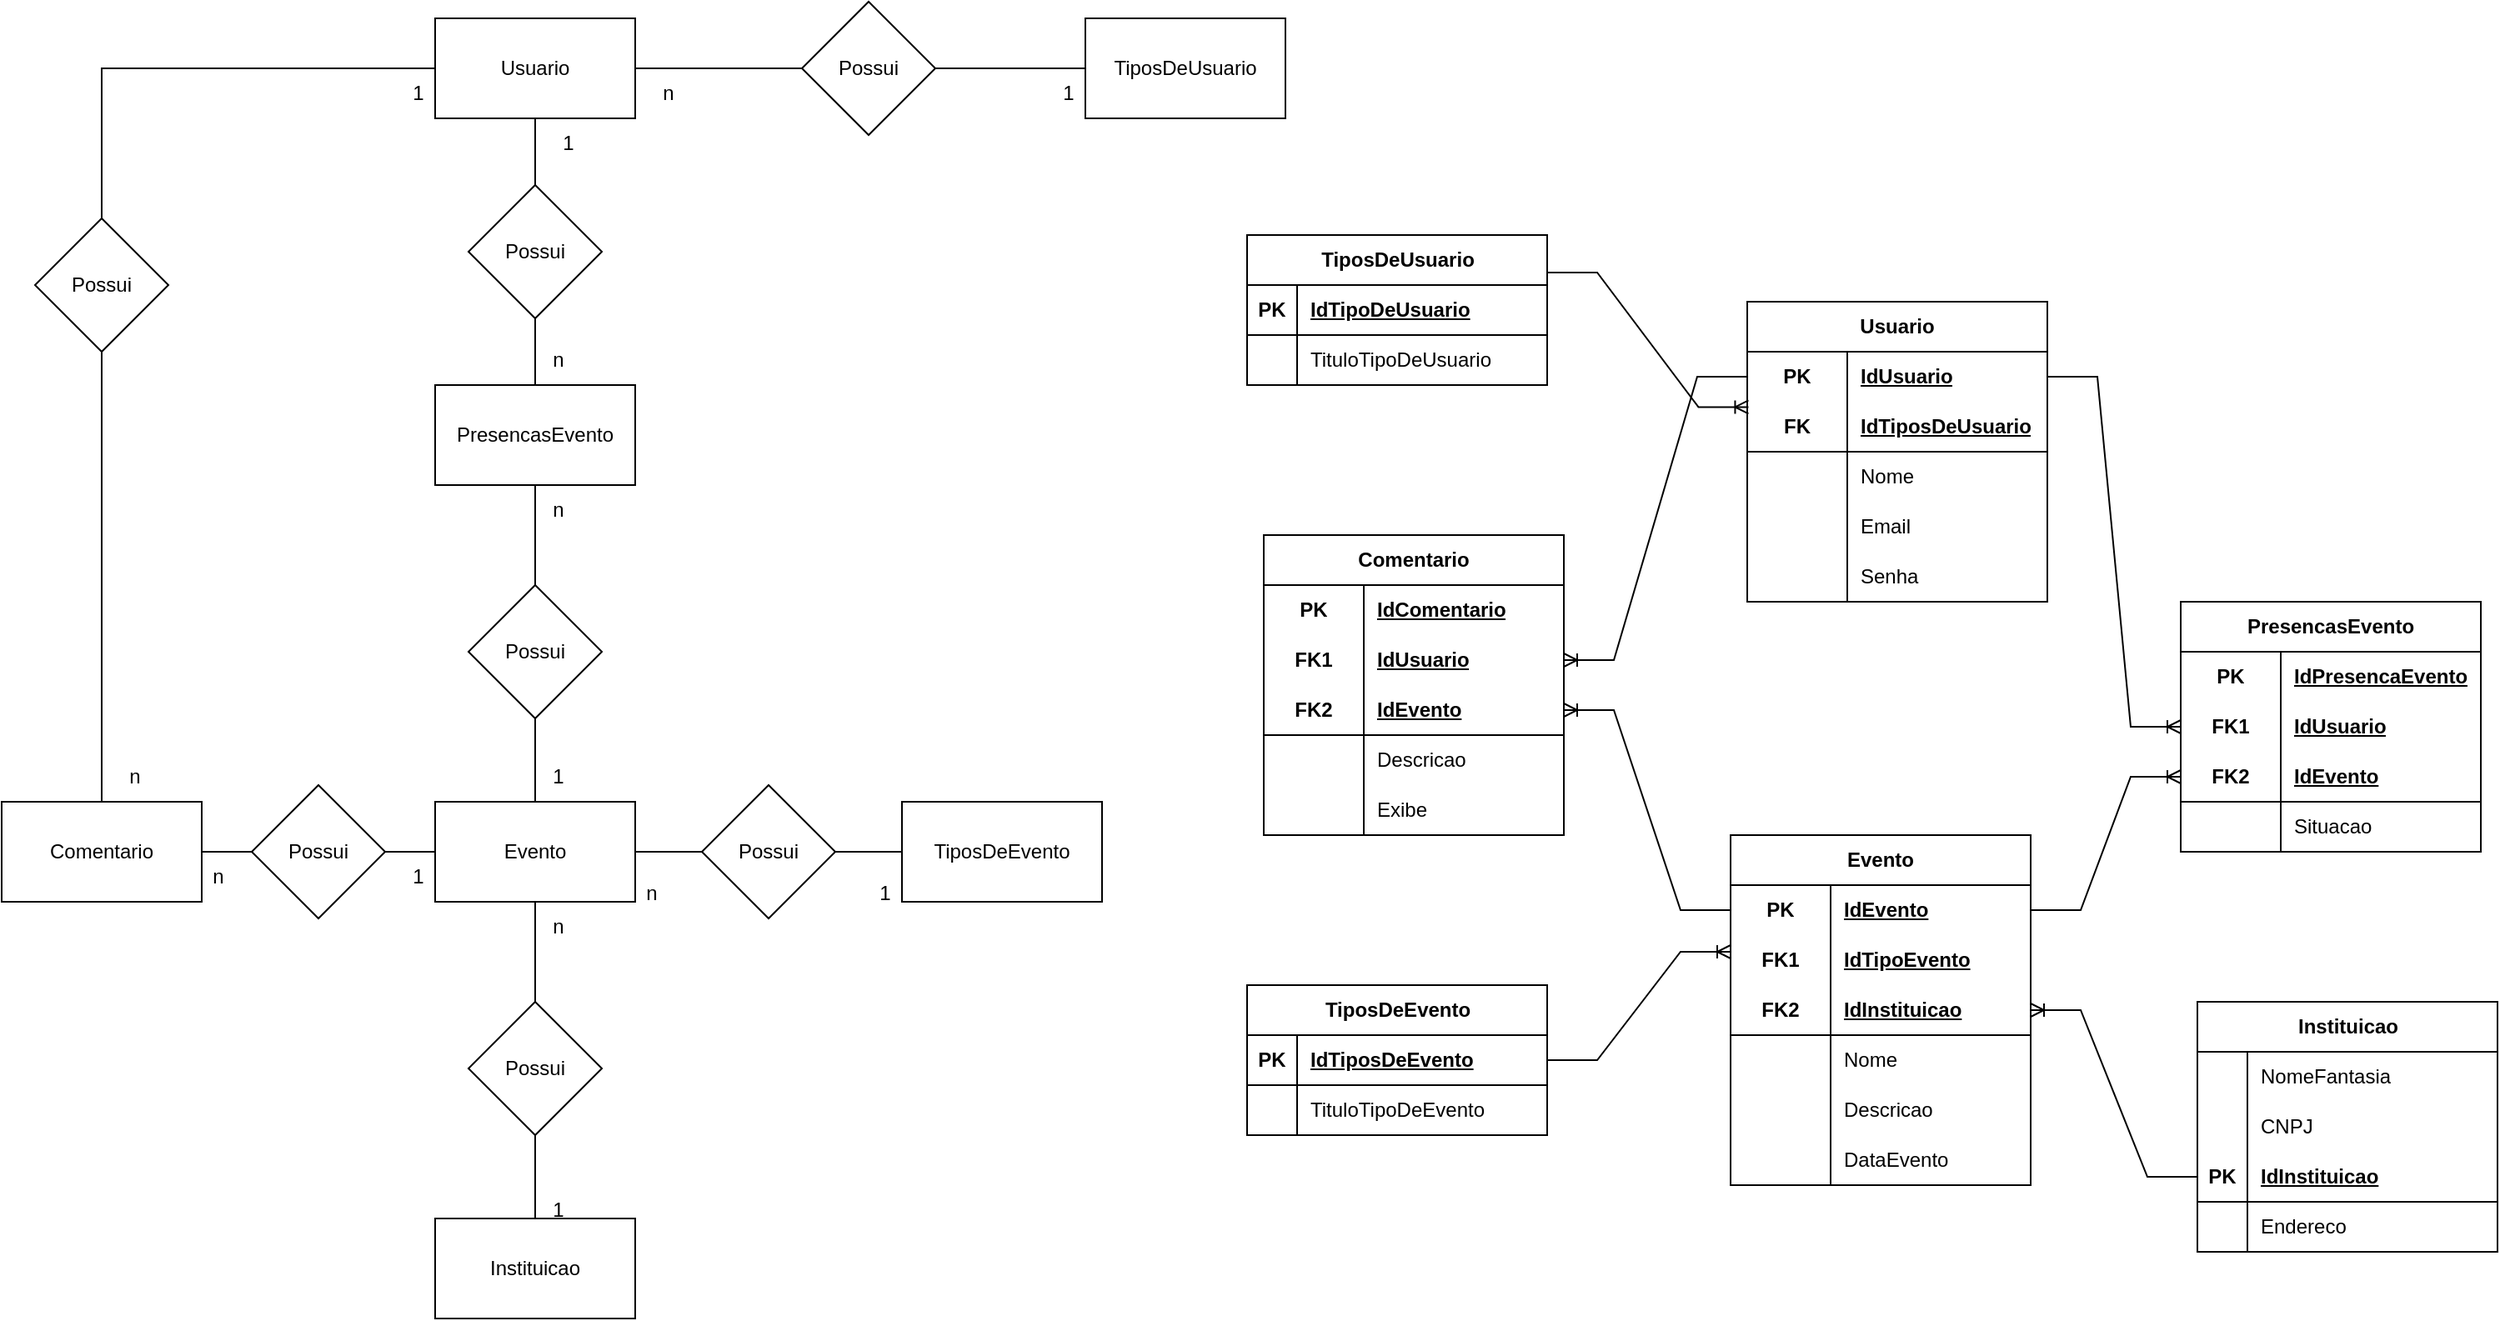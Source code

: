 <mxfile version="21.6.6" type="device">
  <diagram name="Página-1" id="3LL9GlAco5dDzTM-BNWQ">
    <mxGraphModel dx="2100" dy="1148" grid="1" gridSize="10" guides="1" tooltips="1" connect="1" arrows="1" fold="1" page="1" pageScale="1" pageWidth="827" pageHeight="1169" math="0" shadow="0">
      <root>
        <mxCell id="0" />
        <mxCell id="1" parent="0" />
        <mxCell id="GUCPvrlZnrvkCmBoyAPQ-9" style="edgeStyle=orthogonalEdgeStyle;rounded=0;orthogonalLoop=1;jettySize=auto;html=1;entryX=0;entryY=0.5;entryDx=0;entryDy=0;endArrow=none;endFill=0;" edge="1" parent="1" source="GUCPvrlZnrvkCmBoyAPQ-1" target="GUCPvrlZnrvkCmBoyAPQ-8">
          <mxGeometry relative="1" as="geometry" />
        </mxCell>
        <mxCell id="GUCPvrlZnrvkCmBoyAPQ-12" style="edgeStyle=orthogonalEdgeStyle;rounded=0;orthogonalLoop=1;jettySize=auto;html=1;entryX=0.5;entryY=0;entryDx=0;entryDy=0;endArrow=none;endFill=0;" edge="1" parent="1" source="GUCPvrlZnrvkCmBoyAPQ-1" target="GUCPvrlZnrvkCmBoyAPQ-11">
          <mxGeometry relative="1" as="geometry" />
        </mxCell>
        <mxCell id="GUCPvrlZnrvkCmBoyAPQ-25" style="edgeStyle=orthogonalEdgeStyle;rounded=0;orthogonalLoop=1;jettySize=auto;html=1;entryX=0.5;entryY=0;entryDx=0;entryDy=0;endArrow=none;endFill=0;" edge="1" parent="1" source="GUCPvrlZnrvkCmBoyAPQ-1" target="GUCPvrlZnrvkCmBoyAPQ-24">
          <mxGeometry relative="1" as="geometry" />
        </mxCell>
        <mxCell id="GUCPvrlZnrvkCmBoyAPQ-1" value="Usuario" style="rounded=0;whiteSpace=wrap;html=1;" vertex="1" parent="1">
          <mxGeometry x="340" y="70" width="120" height="60" as="geometry" />
        </mxCell>
        <mxCell id="GUCPvrlZnrvkCmBoyAPQ-2" value="TiposDeUsuario" style="rounded=0;whiteSpace=wrap;html=1;" vertex="1" parent="1">
          <mxGeometry x="730" y="70" width="120" height="60" as="geometry" />
        </mxCell>
        <mxCell id="GUCPvrlZnrvkCmBoyAPQ-18" style="edgeStyle=orthogonalEdgeStyle;rounded=0;orthogonalLoop=1;jettySize=auto;html=1;entryX=0;entryY=0.5;entryDx=0;entryDy=0;endArrow=none;endFill=0;" edge="1" parent="1" source="GUCPvrlZnrvkCmBoyAPQ-3" target="GUCPvrlZnrvkCmBoyAPQ-17">
          <mxGeometry relative="1" as="geometry" />
        </mxCell>
        <mxCell id="GUCPvrlZnrvkCmBoyAPQ-20" style="edgeStyle=orthogonalEdgeStyle;rounded=0;orthogonalLoop=1;jettySize=auto;html=1;endArrow=none;endFill=0;" edge="1" parent="1" source="GUCPvrlZnrvkCmBoyAPQ-3">
          <mxGeometry relative="1" as="geometry">
            <mxPoint x="400" y="660" as="targetPoint" />
          </mxGeometry>
        </mxCell>
        <mxCell id="GUCPvrlZnrvkCmBoyAPQ-3" value="Evento" style="rounded=0;whiteSpace=wrap;html=1;" vertex="1" parent="1">
          <mxGeometry x="340" y="540" width="120" height="60" as="geometry" />
        </mxCell>
        <mxCell id="GUCPvrlZnrvkCmBoyAPQ-4" value="TiposDeEvento" style="rounded=0;whiteSpace=wrap;html=1;" vertex="1" parent="1">
          <mxGeometry x="620" y="540" width="120" height="60" as="geometry" />
        </mxCell>
        <mxCell id="GUCPvrlZnrvkCmBoyAPQ-14" style="edgeStyle=orthogonalEdgeStyle;rounded=0;orthogonalLoop=1;jettySize=auto;html=1;endArrow=none;endFill=0;" edge="1" parent="1" source="GUCPvrlZnrvkCmBoyAPQ-5">
          <mxGeometry relative="1" as="geometry">
            <mxPoint x="400" y="410" as="targetPoint" />
          </mxGeometry>
        </mxCell>
        <mxCell id="GUCPvrlZnrvkCmBoyAPQ-5" value="PresencasEvento" style="rounded=0;whiteSpace=wrap;html=1;" vertex="1" parent="1">
          <mxGeometry x="340" y="290" width="120" height="60" as="geometry" />
        </mxCell>
        <mxCell id="GUCPvrlZnrvkCmBoyAPQ-6" value="Instituicao" style="rounded=0;whiteSpace=wrap;html=1;" vertex="1" parent="1">
          <mxGeometry x="340" y="790" width="120" height="60" as="geometry" />
        </mxCell>
        <mxCell id="GUCPvrlZnrvkCmBoyAPQ-27" style="edgeStyle=orthogonalEdgeStyle;rounded=0;orthogonalLoop=1;jettySize=auto;html=1;entryX=0;entryY=0.5;entryDx=0;entryDy=0;endArrow=none;endFill=0;" edge="1" parent="1" source="GUCPvrlZnrvkCmBoyAPQ-7" target="GUCPvrlZnrvkCmBoyAPQ-23">
          <mxGeometry relative="1" as="geometry" />
        </mxCell>
        <mxCell id="GUCPvrlZnrvkCmBoyAPQ-7" value="Comentario" style="rounded=0;whiteSpace=wrap;html=1;" vertex="1" parent="1">
          <mxGeometry x="80" y="540" width="120" height="60" as="geometry" />
        </mxCell>
        <mxCell id="GUCPvrlZnrvkCmBoyAPQ-10" style="edgeStyle=orthogonalEdgeStyle;rounded=0;orthogonalLoop=1;jettySize=auto;html=1;entryX=0;entryY=0.5;entryDx=0;entryDy=0;endArrow=none;endFill=0;" edge="1" parent="1" source="GUCPvrlZnrvkCmBoyAPQ-8" target="GUCPvrlZnrvkCmBoyAPQ-2">
          <mxGeometry relative="1" as="geometry" />
        </mxCell>
        <mxCell id="GUCPvrlZnrvkCmBoyAPQ-8" value="Possui" style="rhombus;whiteSpace=wrap;html=1;" vertex="1" parent="1">
          <mxGeometry x="560" y="60" width="80" height="80" as="geometry" />
        </mxCell>
        <mxCell id="GUCPvrlZnrvkCmBoyAPQ-13" style="edgeStyle=orthogonalEdgeStyle;rounded=0;orthogonalLoop=1;jettySize=auto;html=1;entryX=0.5;entryY=0;entryDx=0;entryDy=0;endArrow=none;endFill=0;" edge="1" parent="1" source="GUCPvrlZnrvkCmBoyAPQ-11" target="GUCPvrlZnrvkCmBoyAPQ-5">
          <mxGeometry relative="1" as="geometry" />
        </mxCell>
        <mxCell id="GUCPvrlZnrvkCmBoyAPQ-11" value="Possui" style="rhombus;whiteSpace=wrap;html=1;" vertex="1" parent="1">
          <mxGeometry x="360" y="170" width="80" height="80" as="geometry" />
        </mxCell>
        <mxCell id="GUCPvrlZnrvkCmBoyAPQ-16" style="edgeStyle=orthogonalEdgeStyle;rounded=0;orthogonalLoop=1;jettySize=auto;html=1;entryX=0.5;entryY=0;entryDx=0;entryDy=0;endArrow=none;endFill=0;" edge="1" parent="1" source="GUCPvrlZnrvkCmBoyAPQ-15" target="GUCPvrlZnrvkCmBoyAPQ-3">
          <mxGeometry relative="1" as="geometry" />
        </mxCell>
        <mxCell id="GUCPvrlZnrvkCmBoyAPQ-15" value="Possui" style="rhombus;whiteSpace=wrap;html=1;" vertex="1" parent="1">
          <mxGeometry x="360" y="410" width="80" height="80" as="geometry" />
        </mxCell>
        <mxCell id="GUCPvrlZnrvkCmBoyAPQ-19" style="edgeStyle=orthogonalEdgeStyle;rounded=0;orthogonalLoop=1;jettySize=auto;html=1;entryX=0;entryY=0.5;entryDx=0;entryDy=0;endArrow=none;endFill=0;" edge="1" parent="1" source="GUCPvrlZnrvkCmBoyAPQ-17" target="GUCPvrlZnrvkCmBoyAPQ-4">
          <mxGeometry relative="1" as="geometry" />
        </mxCell>
        <mxCell id="GUCPvrlZnrvkCmBoyAPQ-17" value="Possui" style="rhombus;whiteSpace=wrap;html=1;" vertex="1" parent="1">
          <mxGeometry x="500" y="530" width="80" height="80" as="geometry" />
        </mxCell>
        <mxCell id="GUCPvrlZnrvkCmBoyAPQ-22" style="edgeStyle=orthogonalEdgeStyle;rounded=0;orthogonalLoop=1;jettySize=auto;html=1;entryX=0.5;entryY=0;entryDx=0;entryDy=0;endArrow=none;endFill=0;" edge="1" parent="1" source="GUCPvrlZnrvkCmBoyAPQ-21" target="GUCPvrlZnrvkCmBoyAPQ-6">
          <mxGeometry relative="1" as="geometry" />
        </mxCell>
        <mxCell id="GUCPvrlZnrvkCmBoyAPQ-21" value="Possui" style="rhombus;whiteSpace=wrap;html=1;" vertex="1" parent="1">
          <mxGeometry x="360" y="660" width="80" height="80" as="geometry" />
        </mxCell>
        <mxCell id="GUCPvrlZnrvkCmBoyAPQ-28" style="edgeStyle=orthogonalEdgeStyle;rounded=0;orthogonalLoop=1;jettySize=auto;html=1;entryX=0;entryY=0.5;entryDx=0;entryDy=0;endArrow=none;endFill=0;" edge="1" parent="1" source="GUCPvrlZnrvkCmBoyAPQ-23" target="GUCPvrlZnrvkCmBoyAPQ-3">
          <mxGeometry relative="1" as="geometry" />
        </mxCell>
        <mxCell id="GUCPvrlZnrvkCmBoyAPQ-23" value="Possui" style="rhombus;whiteSpace=wrap;html=1;" vertex="1" parent="1">
          <mxGeometry x="230" y="530" width="80" height="80" as="geometry" />
        </mxCell>
        <mxCell id="GUCPvrlZnrvkCmBoyAPQ-26" style="edgeStyle=orthogonalEdgeStyle;rounded=0;orthogonalLoop=1;jettySize=auto;html=1;entryX=0.5;entryY=0;entryDx=0;entryDy=0;endArrow=none;endFill=0;" edge="1" parent="1" source="GUCPvrlZnrvkCmBoyAPQ-24" target="GUCPvrlZnrvkCmBoyAPQ-7">
          <mxGeometry relative="1" as="geometry" />
        </mxCell>
        <mxCell id="GUCPvrlZnrvkCmBoyAPQ-24" value="Possui" style="rhombus;whiteSpace=wrap;html=1;" vertex="1" parent="1">
          <mxGeometry x="100" y="190" width="80" height="80" as="geometry" />
        </mxCell>
        <mxCell id="GUCPvrlZnrvkCmBoyAPQ-29" value="n" style="text;html=1;strokeColor=none;fillColor=none;align=center;verticalAlign=middle;whiteSpace=wrap;rounded=0;" vertex="1" parent="1">
          <mxGeometry x="450" y="100" width="60" height="30" as="geometry" />
        </mxCell>
        <mxCell id="GUCPvrlZnrvkCmBoyAPQ-30" value="1" style="text;html=1;strokeColor=none;fillColor=none;align=center;verticalAlign=middle;whiteSpace=wrap;rounded=0;" vertex="1" parent="1">
          <mxGeometry x="690" y="100" width="60" height="30" as="geometry" />
        </mxCell>
        <mxCell id="GUCPvrlZnrvkCmBoyAPQ-31" value="n" style="text;html=1;strokeColor=none;fillColor=none;align=center;verticalAlign=middle;whiteSpace=wrap;rounded=0;" vertex="1" parent="1">
          <mxGeometry x="384" y="260" width="60" height="30" as="geometry" />
        </mxCell>
        <mxCell id="GUCPvrlZnrvkCmBoyAPQ-32" value="1" style="text;html=1;strokeColor=none;fillColor=none;align=center;verticalAlign=middle;whiteSpace=wrap;rounded=0;" vertex="1" parent="1">
          <mxGeometry x="390" y="130" width="60" height="30" as="geometry" />
        </mxCell>
        <mxCell id="GUCPvrlZnrvkCmBoyAPQ-33" value="n" style="text;html=1;strokeColor=none;fillColor=none;align=center;verticalAlign=middle;whiteSpace=wrap;rounded=0;" vertex="1" parent="1">
          <mxGeometry x="384" y="350" width="60" height="30" as="geometry" />
        </mxCell>
        <mxCell id="GUCPvrlZnrvkCmBoyAPQ-34" value="1" style="text;html=1;strokeColor=none;fillColor=none;align=center;verticalAlign=middle;whiteSpace=wrap;rounded=0;" vertex="1" parent="1">
          <mxGeometry x="384" y="510" width="60" height="30" as="geometry" />
        </mxCell>
        <mxCell id="GUCPvrlZnrvkCmBoyAPQ-35" value="n" style="text;html=1;strokeColor=none;fillColor=none;align=center;verticalAlign=middle;whiteSpace=wrap;rounded=0;" vertex="1" parent="1">
          <mxGeometry x="440" y="580" width="60" height="30" as="geometry" />
        </mxCell>
        <mxCell id="GUCPvrlZnrvkCmBoyAPQ-36" value="1" style="text;html=1;strokeColor=none;fillColor=none;align=center;verticalAlign=middle;whiteSpace=wrap;rounded=0;" vertex="1" parent="1">
          <mxGeometry x="580" y="580" width="60" height="30" as="geometry" />
        </mxCell>
        <mxCell id="GUCPvrlZnrvkCmBoyAPQ-38" value="1" style="text;html=1;strokeColor=none;fillColor=none;align=center;verticalAlign=middle;whiteSpace=wrap;rounded=0;" vertex="1" parent="1">
          <mxGeometry x="384" y="770" width="60" height="30" as="geometry" />
        </mxCell>
        <mxCell id="GUCPvrlZnrvkCmBoyAPQ-39" value="n" style="text;html=1;strokeColor=none;fillColor=none;align=center;verticalAlign=middle;whiteSpace=wrap;rounded=0;" vertex="1" parent="1">
          <mxGeometry x="384" y="600" width="60" height="30" as="geometry" />
        </mxCell>
        <mxCell id="GUCPvrlZnrvkCmBoyAPQ-40" value="n" style="text;html=1;strokeColor=none;fillColor=none;align=center;verticalAlign=middle;whiteSpace=wrap;rounded=0;" vertex="1" parent="1">
          <mxGeometry x="180" y="570" width="60" height="30" as="geometry" />
        </mxCell>
        <mxCell id="GUCPvrlZnrvkCmBoyAPQ-41" value="1" style="text;html=1;strokeColor=none;fillColor=none;align=center;verticalAlign=middle;whiteSpace=wrap;rounded=0;" vertex="1" parent="1">
          <mxGeometry x="300" y="570" width="60" height="30" as="geometry" />
        </mxCell>
        <mxCell id="GUCPvrlZnrvkCmBoyAPQ-42" value="1" style="text;html=1;strokeColor=none;fillColor=none;align=center;verticalAlign=middle;whiteSpace=wrap;rounded=0;" vertex="1" parent="1">
          <mxGeometry x="300" y="100" width="60" height="30" as="geometry" />
        </mxCell>
        <mxCell id="GUCPvrlZnrvkCmBoyAPQ-43" value="n" style="text;html=1;strokeColor=none;fillColor=none;align=center;verticalAlign=middle;whiteSpace=wrap;rounded=0;" vertex="1" parent="1">
          <mxGeometry x="130" y="510" width="60" height="30" as="geometry" />
        </mxCell>
        <mxCell id="GUCPvrlZnrvkCmBoyAPQ-44" value="TiposDeUsuario" style="shape=table;startSize=30;container=1;collapsible=1;childLayout=tableLayout;fixedRows=1;rowLines=0;fontStyle=1;align=center;resizeLast=1;html=1;" vertex="1" parent="1">
          <mxGeometry x="827" y="200" width="180" height="90" as="geometry" />
        </mxCell>
        <mxCell id="GUCPvrlZnrvkCmBoyAPQ-45" value="" style="shape=tableRow;horizontal=0;startSize=0;swimlaneHead=0;swimlaneBody=0;fillColor=none;collapsible=0;dropTarget=0;points=[[0,0.5],[1,0.5]];portConstraint=eastwest;top=0;left=0;right=0;bottom=1;" vertex="1" parent="GUCPvrlZnrvkCmBoyAPQ-44">
          <mxGeometry y="30" width="180" height="30" as="geometry" />
        </mxCell>
        <mxCell id="GUCPvrlZnrvkCmBoyAPQ-46" value="PK" style="shape=partialRectangle;connectable=0;fillColor=none;top=0;left=0;bottom=0;right=0;fontStyle=1;overflow=hidden;whiteSpace=wrap;html=1;" vertex="1" parent="GUCPvrlZnrvkCmBoyAPQ-45">
          <mxGeometry width="30" height="30" as="geometry">
            <mxRectangle width="30" height="30" as="alternateBounds" />
          </mxGeometry>
        </mxCell>
        <mxCell id="GUCPvrlZnrvkCmBoyAPQ-47" value="IdTipoDeUsuario" style="shape=partialRectangle;connectable=0;fillColor=none;top=0;left=0;bottom=0;right=0;align=left;spacingLeft=6;fontStyle=5;overflow=hidden;whiteSpace=wrap;html=1;" vertex="1" parent="GUCPvrlZnrvkCmBoyAPQ-45">
          <mxGeometry x="30" width="150" height="30" as="geometry">
            <mxRectangle width="150" height="30" as="alternateBounds" />
          </mxGeometry>
        </mxCell>
        <mxCell id="GUCPvrlZnrvkCmBoyAPQ-48" value="" style="shape=tableRow;horizontal=0;startSize=0;swimlaneHead=0;swimlaneBody=0;fillColor=none;collapsible=0;dropTarget=0;points=[[0,0.5],[1,0.5]];portConstraint=eastwest;top=0;left=0;right=0;bottom=0;" vertex="1" parent="GUCPvrlZnrvkCmBoyAPQ-44">
          <mxGeometry y="60" width="180" height="30" as="geometry" />
        </mxCell>
        <mxCell id="GUCPvrlZnrvkCmBoyAPQ-49" value="" style="shape=partialRectangle;connectable=0;fillColor=none;top=0;left=0;bottom=0;right=0;editable=1;overflow=hidden;whiteSpace=wrap;html=1;" vertex="1" parent="GUCPvrlZnrvkCmBoyAPQ-48">
          <mxGeometry width="30" height="30" as="geometry">
            <mxRectangle width="30" height="30" as="alternateBounds" />
          </mxGeometry>
        </mxCell>
        <mxCell id="GUCPvrlZnrvkCmBoyAPQ-50" value="TituloTipoDeUsuario" style="shape=partialRectangle;connectable=0;fillColor=none;top=0;left=0;bottom=0;right=0;align=left;spacingLeft=6;overflow=hidden;whiteSpace=wrap;html=1;" vertex="1" parent="GUCPvrlZnrvkCmBoyAPQ-48">
          <mxGeometry x="30" width="150" height="30" as="geometry">
            <mxRectangle width="150" height="30" as="alternateBounds" />
          </mxGeometry>
        </mxCell>
        <mxCell id="GUCPvrlZnrvkCmBoyAPQ-57" value="Usuario" style="shape=table;startSize=30;container=1;collapsible=1;childLayout=tableLayout;fixedRows=1;rowLines=0;fontStyle=1;align=center;resizeLast=1;html=1;whiteSpace=wrap;" vertex="1" parent="1">
          <mxGeometry x="1127" y="240" width="180" height="180" as="geometry" />
        </mxCell>
        <mxCell id="GUCPvrlZnrvkCmBoyAPQ-58" value="" style="shape=tableRow;horizontal=0;startSize=0;swimlaneHead=0;swimlaneBody=0;fillColor=none;collapsible=0;dropTarget=0;points=[[0,0.5],[1,0.5]];portConstraint=eastwest;top=0;left=0;right=0;bottom=0;html=1;" vertex="1" parent="GUCPvrlZnrvkCmBoyAPQ-57">
          <mxGeometry y="30" width="180" height="30" as="geometry" />
        </mxCell>
        <mxCell id="GUCPvrlZnrvkCmBoyAPQ-59" value="PK" style="shape=partialRectangle;connectable=0;fillColor=none;top=0;left=0;bottom=0;right=0;fontStyle=1;overflow=hidden;html=1;whiteSpace=wrap;" vertex="1" parent="GUCPvrlZnrvkCmBoyAPQ-58">
          <mxGeometry width="60" height="30" as="geometry">
            <mxRectangle width="60" height="30" as="alternateBounds" />
          </mxGeometry>
        </mxCell>
        <mxCell id="GUCPvrlZnrvkCmBoyAPQ-60" value="IdUsuario" style="shape=partialRectangle;connectable=0;fillColor=none;top=0;left=0;bottom=0;right=0;align=left;spacingLeft=6;fontStyle=5;overflow=hidden;html=1;whiteSpace=wrap;" vertex="1" parent="GUCPvrlZnrvkCmBoyAPQ-58">
          <mxGeometry x="60" width="120" height="30" as="geometry">
            <mxRectangle width="120" height="30" as="alternateBounds" />
          </mxGeometry>
        </mxCell>
        <mxCell id="GUCPvrlZnrvkCmBoyAPQ-61" value="" style="shape=tableRow;horizontal=0;startSize=0;swimlaneHead=0;swimlaneBody=0;fillColor=none;collapsible=0;dropTarget=0;points=[[0,0.5],[1,0.5]];portConstraint=eastwest;top=0;left=0;right=0;bottom=1;html=1;" vertex="1" parent="GUCPvrlZnrvkCmBoyAPQ-57">
          <mxGeometry y="60" width="180" height="30" as="geometry" />
        </mxCell>
        <mxCell id="GUCPvrlZnrvkCmBoyAPQ-62" value="FK" style="shape=partialRectangle;connectable=0;fillColor=none;top=0;left=0;bottom=0;right=0;fontStyle=1;overflow=hidden;html=1;whiteSpace=wrap;" vertex="1" parent="GUCPvrlZnrvkCmBoyAPQ-61">
          <mxGeometry width="60" height="30" as="geometry">
            <mxRectangle width="60" height="30" as="alternateBounds" />
          </mxGeometry>
        </mxCell>
        <mxCell id="GUCPvrlZnrvkCmBoyAPQ-63" value="IdTiposDeUsuario" style="shape=partialRectangle;connectable=0;fillColor=none;top=0;left=0;bottom=0;right=0;align=left;spacingLeft=6;fontStyle=5;overflow=hidden;html=1;whiteSpace=wrap;" vertex="1" parent="GUCPvrlZnrvkCmBoyAPQ-61">
          <mxGeometry x="60" width="120" height="30" as="geometry">
            <mxRectangle width="120" height="30" as="alternateBounds" />
          </mxGeometry>
        </mxCell>
        <mxCell id="GUCPvrlZnrvkCmBoyAPQ-64" value="" style="shape=tableRow;horizontal=0;startSize=0;swimlaneHead=0;swimlaneBody=0;fillColor=none;collapsible=0;dropTarget=0;points=[[0,0.5],[1,0.5]];portConstraint=eastwest;top=0;left=0;right=0;bottom=0;html=1;" vertex="1" parent="GUCPvrlZnrvkCmBoyAPQ-57">
          <mxGeometry y="90" width="180" height="30" as="geometry" />
        </mxCell>
        <mxCell id="GUCPvrlZnrvkCmBoyAPQ-65" value="" style="shape=partialRectangle;connectable=0;fillColor=none;top=0;left=0;bottom=0;right=0;editable=1;overflow=hidden;html=1;whiteSpace=wrap;" vertex="1" parent="GUCPvrlZnrvkCmBoyAPQ-64">
          <mxGeometry width="60" height="30" as="geometry">
            <mxRectangle width="60" height="30" as="alternateBounds" />
          </mxGeometry>
        </mxCell>
        <mxCell id="GUCPvrlZnrvkCmBoyAPQ-66" value="Nome" style="shape=partialRectangle;connectable=0;fillColor=none;top=0;left=0;bottom=0;right=0;align=left;spacingLeft=6;overflow=hidden;html=1;whiteSpace=wrap;" vertex="1" parent="GUCPvrlZnrvkCmBoyAPQ-64">
          <mxGeometry x="60" width="120" height="30" as="geometry">
            <mxRectangle width="120" height="30" as="alternateBounds" />
          </mxGeometry>
        </mxCell>
        <mxCell id="GUCPvrlZnrvkCmBoyAPQ-67" value="" style="shape=tableRow;horizontal=0;startSize=0;swimlaneHead=0;swimlaneBody=0;fillColor=none;collapsible=0;dropTarget=0;points=[[0,0.5],[1,0.5]];portConstraint=eastwest;top=0;left=0;right=0;bottom=0;html=1;" vertex="1" parent="GUCPvrlZnrvkCmBoyAPQ-57">
          <mxGeometry y="120" width="180" height="30" as="geometry" />
        </mxCell>
        <mxCell id="GUCPvrlZnrvkCmBoyAPQ-68" value="" style="shape=partialRectangle;connectable=0;fillColor=none;top=0;left=0;bottom=0;right=0;editable=1;overflow=hidden;html=1;whiteSpace=wrap;" vertex="1" parent="GUCPvrlZnrvkCmBoyAPQ-67">
          <mxGeometry width="60" height="30" as="geometry">
            <mxRectangle width="60" height="30" as="alternateBounds" />
          </mxGeometry>
        </mxCell>
        <mxCell id="GUCPvrlZnrvkCmBoyAPQ-69" value="Email" style="shape=partialRectangle;connectable=0;fillColor=none;top=0;left=0;bottom=0;right=0;align=left;spacingLeft=6;overflow=hidden;html=1;whiteSpace=wrap;" vertex="1" parent="GUCPvrlZnrvkCmBoyAPQ-67">
          <mxGeometry x="60" width="120" height="30" as="geometry">
            <mxRectangle width="120" height="30" as="alternateBounds" />
          </mxGeometry>
        </mxCell>
        <mxCell id="GUCPvrlZnrvkCmBoyAPQ-70" style="shape=tableRow;horizontal=0;startSize=0;swimlaneHead=0;swimlaneBody=0;fillColor=none;collapsible=0;dropTarget=0;points=[[0,0.5],[1,0.5]];portConstraint=eastwest;top=0;left=0;right=0;bottom=0;html=1;" vertex="1" parent="GUCPvrlZnrvkCmBoyAPQ-57">
          <mxGeometry y="150" width="180" height="30" as="geometry" />
        </mxCell>
        <mxCell id="GUCPvrlZnrvkCmBoyAPQ-71" style="shape=partialRectangle;connectable=0;fillColor=none;top=0;left=0;bottom=0;right=0;editable=1;overflow=hidden;html=1;whiteSpace=wrap;" vertex="1" parent="GUCPvrlZnrvkCmBoyAPQ-70">
          <mxGeometry width="60" height="30" as="geometry">
            <mxRectangle width="60" height="30" as="alternateBounds" />
          </mxGeometry>
        </mxCell>
        <mxCell id="GUCPvrlZnrvkCmBoyAPQ-72" value="Senha" style="shape=partialRectangle;connectable=0;fillColor=none;top=0;left=0;bottom=0;right=0;align=left;spacingLeft=6;overflow=hidden;html=1;whiteSpace=wrap;" vertex="1" parent="GUCPvrlZnrvkCmBoyAPQ-70">
          <mxGeometry x="60" width="120" height="30" as="geometry">
            <mxRectangle width="120" height="30" as="alternateBounds" />
          </mxGeometry>
        </mxCell>
        <mxCell id="GUCPvrlZnrvkCmBoyAPQ-73" value="" style="edgeStyle=entityRelationEdgeStyle;fontSize=12;html=1;endArrow=ERoneToMany;rounded=0;entryX=0.004;entryY=0.107;entryDx=0;entryDy=0;entryPerimeter=0;exitX=1;exitY=0.25;exitDx=0;exitDy=0;" edge="1" parent="1" source="GUCPvrlZnrvkCmBoyAPQ-44" target="GUCPvrlZnrvkCmBoyAPQ-61">
          <mxGeometry width="100" height="100" relative="1" as="geometry">
            <mxPoint x="837" y="520" as="sourcePoint" />
            <mxPoint x="937" y="420" as="targetPoint" />
          </mxGeometry>
        </mxCell>
        <mxCell id="GUCPvrlZnrvkCmBoyAPQ-74" value="PresencasEvento" style="shape=table;startSize=30;container=1;collapsible=1;childLayout=tableLayout;fixedRows=1;rowLines=0;fontStyle=1;align=center;resizeLast=1;html=1;whiteSpace=wrap;" vertex="1" parent="1">
          <mxGeometry x="1387" y="420" width="180" height="150" as="geometry" />
        </mxCell>
        <mxCell id="GUCPvrlZnrvkCmBoyAPQ-87" style="shape=tableRow;horizontal=0;startSize=0;swimlaneHead=0;swimlaneBody=0;fillColor=none;collapsible=0;dropTarget=0;points=[[0,0.5],[1,0.5]];portConstraint=eastwest;top=0;left=0;right=0;bottom=0;html=1;" vertex="1" parent="GUCPvrlZnrvkCmBoyAPQ-74">
          <mxGeometry y="30" width="180" height="30" as="geometry" />
        </mxCell>
        <mxCell id="GUCPvrlZnrvkCmBoyAPQ-88" value="PK" style="shape=partialRectangle;connectable=0;fillColor=none;top=0;left=0;bottom=0;right=0;fontStyle=1;overflow=hidden;html=1;whiteSpace=wrap;" vertex="1" parent="GUCPvrlZnrvkCmBoyAPQ-87">
          <mxGeometry width="60" height="30" as="geometry">
            <mxRectangle width="60" height="30" as="alternateBounds" />
          </mxGeometry>
        </mxCell>
        <mxCell id="GUCPvrlZnrvkCmBoyAPQ-89" value="IdPresencaEvento" style="shape=partialRectangle;connectable=0;fillColor=none;top=0;left=0;bottom=0;right=0;align=left;spacingLeft=6;fontStyle=5;overflow=hidden;html=1;whiteSpace=wrap;" vertex="1" parent="GUCPvrlZnrvkCmBoyAPQ-87">
          <mxGeometry x="60" width="120" height="30" as="geometry">
            <mxRectangle width="120" height="30" as="alternateBounds" />
          </mxGeometry>
        </mxCell>
        <mxCell id="GUCPvrlZnrvkCmBoyAPQ-75" value="" style="shape=tableRow;horizontal=0;startSize=0;swimlaneHead=0;swimlaneBody=0;fillColor=none;collapsible=0;dropTarget=0;points=[[0,0.5],[1,0.5]];portConstraint=eastwest;top=0;left=0;right=0;bottom=0;html=1;" vertex="1" parent="GUCPvrlZnrvkCmBoyAPQ-74">
          <mxGeometry y="60" width="180" height="30" as="geometry" />
        </mxCell>
        <mxCell id="GUCPvrlZnrvkCmBoyAPQ-76" value="FK1" style="shape=partialRectangle;connectable=0;fillColor=none;top=0;left=0;bottom=0;right=0;fontStyle=1;overflow=hidden;html=1;whiteSpace=wrap;" vertex="1" parent="GUCPvrlZnrvkCmBoyAPQ-75">
          <mxGeometry width="60" height="30" as="geometry">
            <mxRectangle width="60" height="30" as="alternateBounds" />
          </mxGeometry>
        </mxCell>
        <mxCell id="GUCPvrlZnrvkCmBoyAPQ-77" value="IdUsuario" style="shape=partialRectangle;connectable=0;fillColor=none;top=0;left=0;bottom=0;right=0;align=left;spacingLeft=6;fontStyle=5;overflow=hidden;html=1;whiteSpace=wrap;" vertex="1" parent="GUCPvrlZnrvkCmBoyAPQ-75">
          <mxGeometry x="60" width="120" height="30" as="geometry">
            <mxRectangle width="120" height="30" as="alternateBounds" />
          </mxGeometry>
        </mxCell>
        <mxCell id="GUCPvrlZnrvkCmBoyAPQ-78" value="" style="shape=tableRow;horizontal=0;startSize=0;swimlaneHead=0;swimlaneBody=0;fillColor=none;collapsible=0;dropTarget=0;points=[[0,0.5],[1,0.5]];portConstraint=eastwest;top=0;left=0;right=0;bottom=1;html=1;" vertex="1" parent="GUCPvrlZnrvkCmBoyAPQ-74">
          <mxGeometry y="90" width="180" height="30" as="geometry" />
        </mxCell>
        <mxCell id="GUCPvrlZnrvkCmBoyAPQ-79" value="FK2" style="shape=partialRectangle;connectable=0;fillColor=none;top=0;left=0;bottom=0;right=0;fontStyle=1;overflow=hidden;html=1;whiteSpace=wrap;" vertex="1" parent="GUCPvrlZnrvkCmBoyAPQ-78">
          <mxGeometry width="60" height="30" as="geometry">
            <mxRectangle width="60" height="30" as="alternateBounds" />
          </mxGeometry>
        </mxCell>
        <mxCell id="GUCPvrlZnrvkCmBoyAPQ-80" value="IdEvento" style="shape=partialRectangle;connectable=0;fillColor=none;top=0;left=0;bottom=0;right=0;align=left;spacingLeft=6;fontStyle=5;overflow=hidden;html=1;whiteSpace=wrap;" vertex="1" parent="GUCPvrlZnrvkCmBoyAPQ-78">
          <mxGeometry x="60" width="120" height="30" as="geometry">
            <mxRectangle width="120" height="30" as="alternateBounds" />
          </mxGeometry>
        </mxCell>
        <mxCell id="GUCPvrlZnrvkCmBoyAPQ-84" value="" style="shape=tableRow;horizontal=0;startSize=0;swimlaneHead=0;swimlaneBody=0;fillColor=none;collapsible=0;dropTarget=0;points=[[0,0.5],[1,0.5]];portConstraint=eastwest;top=0;left=0;right=0;bottom=0;html=1;" vertex="1" parent="GUCPvrlZnrvkCmBoyAPQ-74">
          <mxGeometry y="120" width="180" height="30" as="geometry" />
        </mxCell>
        <mxCell id="GUCPvrlZnrvkCmBoyAPQ-85" value="" style="shape=partialRectangle;connectable=0;fillColor=none;top=0;left=0;bottom=0;right=0;editable=1;overflow=hidden;html=1;whiteSpace=wrap;" vertex="1" parent="GUCPvrlZnrvkCmBoyAPQ-84">
          <mxGeometry width="60" height="30" as="geometry">
            <mxRectangle width="60" height="30" as="alternateBounds" />
          </mxGeometry>
        </mxCell>
        <mxCell id="GUCPvrlZnrvkCmBoyAPQ-86" value="Situacao" style="shape=partialRectangle;connectable=0;fillColor=none;top=0;left=0;bottom=0;right=0;align=left;spacingLeft=6;overflow=hidden;html=1;whiteSpace=wrap;" vertex="1" parent="GUCPvrlZnrvkCmBoyAPQ-84">
          <mxGeometry x="60" width="120" height="30" as="geometry">
            <mxRectangle width="120" height="30" as="alternateBounds" />
          </mxGeometry>
        </mxCell>
        <mxCell id="GUCPvrlZnrvkCmBoyAPQ-90" value="" style="edgeStyle=entityRelationEdgeStyle;fontSize=12;html=1;endArrow=ERoneToMany;rounded=0;exitX=1;exitY=0.5;exitDx=0;exitDy=0;entryX=0;entryY=0.5;entryDx=0;entryDy=0;" edge="1" parent="1" source="GUCPvrlZnrvkCmBoyAPQ-58" target="GUCPvrlZnrvkCmBoyAPQ-75">
          <mxGeometry width="100" height="100" relative="1" as="geometry">
            <mxPoint x="1297" y="550" as="sourcePoint" />
            <mxPoint x="1397" y="450" as="targetPoint" />
          </mxGeometry>
        </mxCell>
        <mxCell id="GUCPvrlZnrvkCmBoyAPQ-91" value="Evento" style="shape=table;startSize=30;container=1;collapsible=1;childLayout=tableLayout;fixedRows=1;rowLines=0;fontStyle=1;align=center;resizeLast=1;html=1;whiteSpace=wrap;" vertex="1" parent="1">
          <mxGeometry x="1117" y="560" width="180" height="210" as="geometry" />
        </mxCell>
        <mxCell id="GUCPvrlZnrvkCmBoyAPQ-92" value="" style="shape=tableRow;horizontal=0;startSize=0;swimlaneHead=0;swimlaneBody=0;fillColor=none;collapsible=0;dropTarget=0;points=[[0,0.5],[1,0.5]];portConstraint=eastwest;top=0;left=0;right=0;bottom=0;html=1;" vertex="1" parent="GUCPvrlZnrvkCmBoyAPQ-91">
          <mxGeometry y="30" width="180" height="30" as="geometry" />
        </mxCell>
        <mxCell id="GUCPvrlZnrvkCmBoyAPQ-93" value="PK" style="shape=partialRectangle;connectable=0;fillColor=none;top=0;left=0;bottom=0;right=0;fontStyle=1;overflow=hidden;html=1;whiteSpace=wrap;" vertex="1" parent="GUCPvrlZnrvkCmBoyAPQ-92">
          <mxGeometry width="60" height="30" as="geometry">
            <mxRectangle width="60" height="30" as="alternateBounds" />
          </mxGeometry>
        </mxCell>
        <mxCell id="GUCPvrlZnrvkCmBoyAPQ-94" value="IdEvento" style="shape=partialRectangle;connectable=0;fillColor=none;top=0;left=0;bottom=0;right=0;align=left;spacingLeft=6;fontStyle=5;overflow=hidden;html=1;whiteSpace=wrap;" vertex="1" parent="GUCPvrlZnrvkCmBoyAPQ-92">
          <mxGeometry x="60" width="120" height="30" as="geometry">
            <mxRectangle width="120" height="30" as="alternateBounds" />
          </mxGeometry>
        </mxCell>
        <mxCell id="GUCPvrlZnrvkCmBoyAPQ-104" style="shape=tableRow;horizontal=0;startSize=0;swimlaneHead=0;swimlaneBody=0;fillColor=none;collapsible=0;dropTarget=0;points=[[0,0.5],[1,0.5]];portConstraint=eastwest;top=0;left=0;right=0;bottom=0;html=1;" vertex="1" parent="GUCPvrlZnrvkCmBoyAPQ-91">
          <mxGeometry y="60" width="180" height="30" as="geometry" />
        </mxCell>
        <mxCell id="GUCPvrlZnrvkCmBoyAPQ-105" value="FK1" style="shape=partialRectangle;connectable=0;fillColor=none;top=0;left=0;bottom=0;right=0;fontStyle=1;overflow=hidden;html=1;whiteSpace=wrap;" vertex="1" parent="GUCPvrlZnrvkCmBoyAPQ-104">
          <mxGeometry width="60" height="30" as="geometry">
            <mxRectangle width="60" height="30" as="alternateBounds" />
          </mxGeometry>
        </mxCell>
        <mxCell id="GUCPvrlZnrvkCmBoyAPQ-106" value="IdTipoEvento" style="shape=partialRectangle;connectable=0;fillColor=none;top=0;left=0;bottom=0;right=0;align=left;spacingLeft=6;fontStyle=5;overflow=hidden;html=1;whiteSpace=wrap;" vertex="1" parent="GUCPvrlZnrvkCmBoyAPQ-104">
          <mxGeometry x="60" width="120" height="30" as="geometry">
            <mxRectangle width="120" height="30" as="alternateBounds" />
          </mxGeometry>
        </mxCell>
        <mxCell id="GUCPvrlZnrvkCmBoyAPQ-95" value="" style="shape=tableRow;horizontal=0;startSize=0;swimlaneHead=0;swimlaneBody=0;fillColor=none;collapsible=0;dropTarget=0;points=[[0,0.5],[1,0.5]];portConstraint=eastwest;top=0;left=0;right=0;bottom=1;html=1;" vertex="1" parent="GUCPvrlZnrvkCmBoyAPQ-91">
          <mxGeometry y="90" width="180" height="30" as="geometry" />
        </mxCell>
        <mxCell id="GUCPvrlZnrvkCmBoyAPQ-96" value="FK2" style="shape=partialRectangle;connectable=0;fillColor=none;top=0;left=0;bottom=0;right=0;fontStyle=1;overflow=hidden;html=1;whiteSpace=wrap;" vertex="1" parent="GUCPvrlZnrvkCmBoyAPQ-95">
          <mxGeometry width="60" height="30" as="geometry">
            <mxRectangle width="60" height="30" as="alternateBounds" />
          </mxGeometry>
        </mxCell>
        <mxCell id="GUCPvrlZnrvkCmBoyAPQ-97" value="IdInstituicao" style="shape=partialRectangle;connectable=0;fillColor=none;top=0;left=0;bottom=0;right=0;align=left;spacingLeft=6;fontStyle=5;overflow=hidden;html=1;whiteSpace=wrap;" vertex="1" parent="GUCPvrlZnrvkCmBoyAPQ-95">
          <mxGeometry x="60" width="120" height="30" as="geometry">
            <mxRectangle width="120" height="30" as="alternateBounds" />
          </mxGeometry>
        </mxCell>
        <mxCell id="GUCPvrlZnrvkCmBoyAPQ-98" value="" style="shape=tableRow;horizontal=0;startSize=0;swimlaneHead=0;swimlaneBody=0;fillColor=none;collapsible=0;dropTarget=0;points=[[0,0.5],[1,0.5]];portConstraint=eastwest;top=0;left=0;right=0;bottom=0;html=1;" vertex="1" parent="GUCPvrlZnrvkCmBoyAPQ-91">
          <mxGeometry y="120" width="180" height="30" as="geometry" />
        </mxCell>
        <mxCell id="GUCPvrlZnrvkCmBoyAPQ-99" value="" style="shape=partialRectangle;connectable=0;fillColor=none;top=0;left=0;bottom=0;right=0;editable=1;overflow=hidden;html=1;whiteSpace=wrap;" vertex="1" parent="GUCPvrlZnrvkCmBoyAPQ-98">
          <mxGeometry width="60" height="30" as="geometry">
            <mxRectangle width="60" height="30" as="alternateBounds" />
          </mxGeometry>
        </mxCell>
        <mxCell id="GUCPvrlZnrvkCmBoyAPQ-100" value="Nome" style="shape=partialRectangle;connectable=0;fillColor=none;top=0;left=0;bottom=0;right=0;align=left;spacingLeft=6;overflow=hidden;html=1;whiteSpace=wrap;" vertex="1" parent="GUCPvrlZnrvkCmBoyAPQ-98">
          <mxGeometry x="60" width="120" height="30" as="geometry">
            <mxRectangle width="120" height="30" as="alternateBounds" />
          </mxGeometry>
        </mxCell>
        <mxCell id="GUCPvrlZnrvkCmBoyAPQ-101" value="" style="shape=tableRow;horizontal=0;startSize=0;swimlaneHead=0;swimlaneBody=0;fillColor=none;collapsible=0;dropTarget=0;points=[[0,0.5],[1,0.5]];portConstraint=eastwest;top=0;left=0;right=0;bottom=0;html=1;" vertex="1" parent="GUCPvrlZnrvkCmBoyAPQ-91">
          <mxGeometry y="150" width="180" height="30" as="geometry" />
        </mxCell>
        <mxCell id="GUCPvrlZnrvkCmBoyAPQ-102" value="" style="shape=partialRectangle;connectable=0;fillColor=none;top=0;left=0;bottom=0;right=0;editable=1;overflow=hidden;html=1;whiteSpace=wrap;" vertex="1" parent="GUCPvrlZnrvkCmBoyAPQ-101">
          <mxGeometry width="60" height="30" as="geometry">
            <mxRectangle width="60" height="30" as="alternateBounds" />
          </mxGeometry>
        </mxCell>
        <mxCell id="GUCPvrlZnrvkCmBoyAPQ-103" value="Descricao" style="shape=partialRectangle;connectable=0;fillColor=none;top=0;left=0;bottom=0;right=0;align=left;spacingLeft=6;overflow=hidden;html=1;whiteSpace=wrap;" vertex="1" parent="GUCPvrlZnrvkCmBoyAPQ-101">
          <mxGeometry x="60" width="120" height="30" as="geometry">
            <mxRectangle width="120" height="30" as="alternateBounds" />
          </mxGeometry>
        </mxCell>
        <mxCell id="GUCPvrlZnrvkCmBoyAPQ-110" style="shape=tableRow;horizontal=0;startSize=0;swimlaneHead=0;swimlaneBody=0;fillColor=none;collapsible=0;dropTarget=0;points=[[0,0.5],[1,0.5]];portConstraint=eastwest;top=0;left=0;right=0;bottom=0;html=1;" vertex="1" parent="GUCPvrlZnrvkCmBoyAPQ-91">
          <mxGeometry y="180" width="180" height="30" as="geometry" />
        </mxCell>
        <mxCell id="GUCPvrlZnrvkCmBoyAPQ-111" style="shape=partialRectangle;connectable=0;fillColor=none;top=0;left=0;bottom=0;right=0;editable=1;overflow=hidden;html=1;whiteSpace=wrap;" vertex="1" parent="GUCPvrlZnrvkCmBoyAPQ-110">
          <mxGeometry width="60" height="30" as="geometry">
            <mxRectangle width="60" height="30" as="alternateBounds" />
          </mxGeometry>
        </mxCell>
        <mxCell id="GUCPvrlZnrvkCmBoyAPQ-112" value="DataEvento" style="shape=partialRectangle;connectable=0;fillColor=none;top=0;left=0;bottom=0;right=0;align=left;spacingLeft=6;overflow=hidden;html=1;whiteSpace=wrap;" vertex="1" parent="GUCPvrlZnrvkCmBoyAPQ-110">
          <mxGeometry x="60" width="120" height="30" as="geometry">
            <mxRectangle width="120" height="30" as="alternateBounds" />
          </mxGeometry>
        </mxCell>
        <mxCell id="GUCPvrlZnrvkCmBoyAPQ-113" value="" style="edgeStyle=entityRelationEdgeStyle;fontSize=12;html=1;endArrow=ERoneToMany;rounded=0;entryX=0;entryY=0.5;entryDx=0;entryDy=0;exitX=1;exitY=0.5;exitDx=0;exitDy=0;" edge="1" parent="1" source="GUCPvrlZnrvkCmBoyAPQ-92" target="GUCPvrlZnrvkCmBoyAPQ-78">
          <mxGeometry width="100" height="100" relative="1" as="geometry">
            <mxPoint x="977" y="760" as="sourcePoint" />
            <mxPoint x="1077" y="660" as="targetPoint" />
          </mxGeometry>
        </mxCell>
        <mxCell id="GUCPvrlZnrvkCmBoyAPQ-114" value="TiposDeEvento" style="shape=table;startSize=30;container=1;collapsible=1;childLayout=tableLayout;fixedRows=1;rowLines=0;fontStyle=1;align=center;resizeLast=1;html=1;" vertex="1" parent="1">
          <mxGeometry x="827" y="650" width="180" height="90" as="geometry" />
        </mxCell>
        <mxCell id="GUCPvrlZnrvkCmBoyAPQ-115" value="" style="shape=tableRow;horizontal=0;startSize=0;swimlaneHead=0;swimlaneBody=0;fillColor=none;collapsible=0;dropTarget=0;points=[[0,0.5],[1,0.5]];portConstraint=eastwest;top=0;left=0;right=0;bottom=1;" vertex="1" parent="GUCPvrlZnrvkCmBoyAPQ-114">
          <mxGeometry y="30" width="180" height="30" as="geometry" />
        </mxCell>
        <mxCell id="GUCPvrlZnrvkCmBoyAPQ-116" value="PK" style="shape=partialRectangle;connectable=0;fillColor=none;top=0;left=0;bottom=0;right=0;fontStyle=1;overflow=hidden;whiteSpace=wrap;html=1;" vertex="1" parent="GUCPvrlZnrvkCmBoyAPQ-115">
          <mxGeometry width="30" height="30" as="geometry">
            <mxRectangle width="30" height="30" as="alternateBounds" />
          </mxGeometry>
        </mxCell>
        <mxCell id="GUCPvrlZnrvkCmBoyAPQ-117" value="IdTiposDeEvento" style="shape=partialRectangle;connectable=0;fillColor=none;top=0;left=0;bottom=0;right=0;align=left;spacingLeft=6;fontStyle=5;overflow=hidden;whiteSpace=wrap;html=1;" vertex="1" parent="GUCPvrlZnrvkCmBoyAPQ-115">
          <mxGeometry x="30" width="150" height="30" as="geometry">
            <mxRectangle width="150" height="30" as="alternateBounds" />
          </mxGeometry>
        </mxCell>
        <mxCell id="GUCPvrlZnrvkCmBoyAPQ-118" value="" style="shape=tableRow;horizontal=0;startSize=0;swimlaneHead=0;swimlaneBody=0;fillColor=none;collapsible=0;dropTarget=0;points=[[0,0.5],[1,0.5]];portConstraint=eastwest;top=0;left=0;right=0;bottom=0;" vertex="1" parent="GUCPvrlZnrvkCmBoyAPQ-114">
          <mxGeometry y="60" width="180" height="30" as="geometry" />
        </mxCell>
        <mxCell id="GUCPvrlZnrvkCmBoyAPQ-119" value="" style="shape=partialRectangle;connectable=0;fillColor=none;top=0;left=0;bottom=0;right=0;editable=1;overflow=hidden;whiteSpace=wrap;html=1;" vertex="1" parent="GUCPvrlZnrvkCmBoyAPQ-118">
          <mxGeometry width="30" height="30" as="geometry">
            <mxRectangle width="30" height="30" as="alternateBounds" />
          </mxGeometry>
        </mxCell>
        <mxCell id="GUCPvrlZnrvkCmBoyAPQ-120" value="TituloTipoDeEvento" style="shape=partialRectangle;connectable=0;fillColor=none;top=0;left=0;bottom=0;right=0;align=left;spacingLeft=6;overflow=hidden;whiteSpace=wrap;html=1;" vertex="1" parent="GUCPvrlZnrvkCmBoyAPQ-118">
          <mxGeometry x="30" width="150" height="30" as="geometry">
            <mxRectangle width="150" height="30" as="alternateBounds" />
          </mxGeometry>
        </mxCell>
        <mxCell id="GUCPvrlZnrvkCmBoyAPQ-127" value="" style="edgeStyle=entityRelationEdgeStyle;fontSize=12;html=1;endArrow=ERoneToMany;rounded=0;exitX=1;exitY=0.5;exitDx=0;exitDy=0;" edge="1" parent="1" source="GUCPvrlZnrvkCmBoyAPQ-115">
          <mxGeometry width="100" height="100" relative="1" as="geometry">
            <mxPoint x="877" y="670" as="sourcePoint" />
            <mxPoint x="1117" y="630" as="targetPoint" />
          </mxGeometry>
        </mxCell>
        <mxCell id="GUCPvrlZnrvkCmBoyAPQ-128" value="Instituicao" style="shape=table;startSize=30;container=1;collapsible=1;childLayout=tableLayout;fixedRows=1;rowLines=0;fontStyle=1;align=center;resizeLast=1;html=1;" vertex="1" parent="1">
          <mxGeometry x="1397" y="660" width="180" height="150" as="geometry" />
        </mxCell>
        <mxCell id="GUCPvrlZnrvkCmBoyAPQ-138" style="shape=tableRow;horizontal=0;startSize=0;swimlaneHead=0;swimlaneBody=0;fillColor=none;collapsible=0;dropTarget=0;points=[[0,0.5],[1,0.5]];portConstraint=eastwest;top=0;left=0;right=0;bottom=0;" vertex="1" parent="GUCPvrlZnrvkCmBoyAPQ-128">
          <mxGeometry y="30" width="180" height="30" as="geometry" />
        </mxCell>
        <mxCell id="GUCPvrlZnrvkCmBoyAPQ-139" style="shape=partialRectangle;connectable=0;fillColor=none;top=0;left=0;bottom=0;right=0;editable=1;overflow=hidden;whiteSpace=wrap;html=1;" vertex="1" parent="GUCPvrlZnrvkCmBoyAPQ-138">
          <mxGeometry width="30" height="30" as="geometry">
            <mxRectangle width="30" height="30" as="alternateBounds" />
          </mxGeometry>
        </mxCell>
        <mxCell id="GUCPvrlZnrvkCmBoyAPQ-140" value="NomeFantasia" style="shape=partialRectangle;connectable=0;fillColor=none;top=0;left=0;bottom=0;right=0;align=left;spacingLeft=6;overflow=hidden;whiteSpace=wrap;html=1;" vertex="1" parent="GUCPvrlZnrvkCmBoyAPQ-138">
          <mxGeometry x="30" width="150" height="30" as="geometry">
            <mxRectangle width="150" height="30" as="alternateBounds" />
          </mxGeometry>
        </mxCell>
        <mxCell id="GUCPvrlZnrvkCmBoyAPQ-135" style="shape=tableRow;horizontal=0;startSize=0;swimlaneHead=0;swimlaneBody=0;fillColor=none;collapsible=0;dropTarget=0;points=[[0,0.5],[1,0.5]];portConstraint=eastwest;top=0;left=0;right=0;bottom=0;" vertex="1" parent="GUCPvrlZnrvkCmBoyAPQ-128">
          <mxGeometry y="60" width="180" height="30" as="geometry" />
        </mxCell>
        <mxCell id="GUCPvrlZnrvkCmBoyAPQ-136" style="shape=partialRectangle;connectable=0;fillColor=none;top=0;left=0;bottom=0;right=0;editable=1;overflow=hidden;whiteSpace=wrap;html=1;" vertex="1" parent="GUCPvrlZnrvkCmBoyAPQ-135">
          <mxGeometry width="30" height="30" as="geometry">
            <mxRectangle width="30" height="30" as="alternateBounds" />
          </mxGeometry>
        </mxCell>
        <mxCell id="GUCPvrlZnrvkCmBoyAPQ-137" value="CNPJ" style="shape=partialRectangle;connectable=0;fillColor=none;top=0;left=0;bottom=0;right=0;align=left;spacingLeft=6;overflow=hidden;whiteSpace=wrap;html=1;" vertex="1" parent="GUCPvrlZnrvkCmBoyAPQ-135">
          <mxGeometry x="30" width="150" height="30" as="geometry">
            <mxRectangle width="150" height="30" as="alternateBounds" />
          </mxGeometry>
        </mxCell>
        <mxCell id="GUCPvrlZnrvkCmBoyAPQ-129" value="" style="shape=tableRow;horizontal=0;startSize=0;swimlaneHead=0;swimlaneBody=0;fillColor=none;collapsible=0;dropTarget=0;points=[[0,0.5],[1,0.5]];portConstraint=eastwest;top=0;left=0;right=0;bottom=1;" vertex="1" parent="GUCPvrlZnrvkCmBoyAPQ-128">
          <mxGeometry y="90" width="180" height="30" as="geometry" />
        </mxCell>
        <mxCell id="GUCPvrlZnrvkCmBoyAPQ-130" value="PK" style="shape=partialRectangle;connectable=0;fillColor=none;top=0;left=0;bottom=0;right=0;fontStyle=1;overflow=hidden;whiteSpace=wrap;html=1;" vertex="1" parent="GUCPvrlZnrvkCmBoyAPQ-129">
          <mxGeometry width="30" height="30" as="geometry">
            <mxRectangle width="30" height="30" as="alternateBounds" />
          </mxGeometry>
        </mxCell>
        <mxCell id="GUCPvrlZnrvkCmBoyAPQ-131" value="IdInstituicao" style="shape=partialRectangle;connectable=0;fillColor=none;top=0;left=0;bottom=0;right=0;align=left;spacingLeft=6;fontStyle=5;overflow=hidden;whiteSpace=wrap;html=1;" vertex="1" parent="GUCPvrlZnrvkCmBoyAPQ-129">
          <mxGeometry x="30" width="150" height="30" as="geometry">
            <mxRectangle width="150" height="30" as="alternateBounds" />
          </mxGeometry>
        </mxCell>
        <mxCell id="GUCPvrlZnrvkCmBoyAPQ-132" value="" style="shape=tableRow;horizontal=0;startSize=0;swimlaneHead=0;swimlaneBody=0;fillColor=none;collapsible=0;dropTarget=0;points=[[0,0.5],[1,0.5]];portConstraint=eastwest;top=0;left=0;right=0;bottom=0;" vertex="1" parent="GUCPvrlZnrvkCmBoyAPQ-128">
          <mxGeometry y="120" width="180" height="30" as="geometry" />
        </mxCell>
        <mxCell id="GUCPvrlZnrvkCmBoyAPQ-133" value="" style="shape=partialRectangle;connectable=0;fillColor=none;top=0;left=0;bottom=0;right=0;editable=1;overflow=hidden;whiteSpace=wrap;html=1;" vertex="1" parent="GUCPvrlZnrvkCmBoyAPQ-132">
          <mxGeometry width="30" height="30" as="geometry">
            <mxRectangle width="30" height="30" as="alternateBounds" />
          </mxGeometry>
        </mxCell>
        <mxCell id="GUCPvrlZnrvkCmBoyAPQ-134" value="Endereco" style="shape=partialRectangle;connectable=0;fillColor=none;top=0;left=0;bottom=0;right=0;align=left;spacingLeft=6;overflow=hidden;whiteSpace=wrap;html=1;" vertex="1" parent="GUCPvrlZnrvkCmBoyAPQ-132">
          <mxGeometry x="30" width="150" height="30" as="geometry">
            <mxRectangle width="150" height="30" as="alternateBounds" />
          </mxGeometry>
        </mxCell>
        <mxCell id="GUCPvrlZnrvkCmBoyAPQ-141" value="" style="edgeStyle=entityRelationEdgeStyle;fontSize=12;html=1;endArrow=ERoneToMany;rounded=0;entryX=1;entryY=0.5;entryDx=0;entryDy=0;exitX=0;exitY=0.5;exitDx=0;exitDy=0;" edge="1" parent="1" source="GUCPvrlZnrvkCmBoyAPQ-129" target="GUCPvrlZnrvkCmBoyAPQ-95">
          <mxGeometry width="100" height="100" relative="1" as="geometry">
            <mxPoint x="1297" y="670" as="sourcePoint" />
            <mxPoint x="1277" y="520" as="targetPoint" />
          </mxGeometry>
        </mxCell>
        <mxCell id="GUCPvrlZnrvkCmBoyAPQ-155" value="Comentario" style="shape=table;startSize=30;container=1;collapsible=1;childLayout=tableLayout;fixedRows=1;rowLines=0;fontStyle=1;align=center;resizeLast=1;html=1;whiteSpace=wrap;" vertex="1" parent="1">
          <mxGeometry x="837" y="380" width="180" height="180" as="geometry" />
        </mxCell>
        <mxCell id="GUCPvrlZnrvkCmBoyAPQ-156" value="" style="shape=tableRow;horizontal=0;startSize=0;swimlaneHead=0;swimlaneBody=0;fillColor=none;collapsible=0;dropTarget=0;points=[[0,0.5],[1,0.5]];portConstraint=eastwest;top=0;left=0;right=0;bottom=0;html=1;" vertex="1" parent="GUCPvrlZnrvkCmBoyAPQ-155">
          <mxGeometry y="30" width="180" height="30" as="geometry" />
        </mxCell>
        <mxCell id="GUCPvrlZnrvkCmBoyAPQ-157" value="PK" style="shape=partialRectangle;connectable=0;fillColor=none;top=0;left=0;bottom=0;right=0;fontStyle=1;overflow=hidden;html=1;whiteSpace=wrap;" vertex="1" parent="GUCPvrlZnrvkCmBoyAPQ-156">
          <mxGeometry width="60" height="30" as="geometry">
            <mxRectangle width="60" height="30" as="alternateBounds" />
          </mxGeometry>
        </mxCell>
        <mxCell id="GUCPvrlZnrvkCmBoyAPQ-158" value="IdComentario" style="shape=partialRectangle;connectable=0;fillColor=none;top=0;left=0;bottom=0;right=0;align=left;spacingLeft=6;fontStyle=5;overflow=hidden;html=1;whiteSpace=wrap;" vertex="1" parent="GUCPvrlZnrvkCmBoyAPQ-156">
          <mxGeometry x="60" width="120" height="30" as="geometry">
            <mxRectangle width="120" height="30" as="alternateBounds" />
          </mxGeometry>
        </mxCell>
        <mxCell id="GUCPvrlZnrvkCmBoyAPQ-171" style="shape=tableRow;horizontal=0;startSize=0;swimlaneHead=0;swimlaneBody=0;fillColor=none;collapsible=0;dropTarget=0;points=[[0,0.5],[1,0.5]];portConstraint=eastwest;top=0;left=0;right=0;bottom=0;html=1;" vertex="1" parent="GUCPvrlZnrvkCmBoyAPQ-155">
          <mxGeometry y="60" width="180" height="30" as="geometry" />
        </mxCell>
        <mxCell id="GUCPvrlZnrvkCmBoyAPQ-172" value="FK1" style="shape=partialRectangle;connectable=0;fillColor=none;top=0;left=0;bottom=0;right=0;fontStyle=1;overflow=hidden;html=1;whiteSpace=wrap;" vertex="1" parent="GUCPvrlZnrvkCmBoyAPQ-171">
          <mxGeometry width="60" height="30" as="geometry">
            <mxRectangle width="60" height="30" as="alternateBounds" />
          </mxGeometry>
        </mxCell>
        <mxCell id="GUCPvrlZnrvkCmBoyAPQ-173" value="IdUsuario" style="shape=partialRectangle;connectable=0;fillColor=none;top=0;left=0;bottom=0;right=0;align=left;spacingLeft=6;fontStyle=5;overflow=hidden;html=1;whiteSpace=wrap;" vertex="1" parent="GUCPvrlZnrvkCmBoyAPQ-171">
          <mxGeometry x="60" width="120" height="30" as="geometry">
            <mxRectangle width="120" height="30" as="alternateBounds" />
          </mxGeometry>
        </mxCell>
        <mxCell id="GUCPvrlZnrvkCmBoyAPQ-159" value="" style="shape=tableRow;horizontal=0;startSize=0;swimlaneHead=0;swimlaneBody=0;fillColor=none;collapsible=0;dropTarget=0;points=[[0,0.5],[1,0.5]];portConstraint=eastwest;top=0;left=0;right=0;bottom=1;html=1;" vertex="1" parent="GUCPvrlZnrvkCmBoyAPQ-155">
          <mxGeometry y="90" width="180" height="30" as="geometry" />
        </mxCell>
        <mxCell id="GUCPvrlZnrvkCmBoyAPQ-160" value="FK2" style="shape=partialRectangle;connectable=0;fillColor=none;top=0;left=0;bottom=0;right=0;fontStyle=1;overflow=hidden;html=1;whiteSpace=wrap;" vertex="1" parent="GUCPvrlZnrvkCmBoyAPQ-159">
          <mxGeometry width="60" height="30" as="geometry">
            <mxRectangle width="60" height="30" as="alternateBounds" />
          </mxGeometry>
        </mxCell>
        <mxCell id="GUCPvrlZnrvkCmBoyAPQ-161" value="IdEvento" style="shape=partialRectangle;connectable=0;fillColor=none;top=0;left=0;bottom=0;right=0;align=left;spacingLeft=6;fontStyle=5;overflow=hidden;html=1;whiteSpace=wrap;" vertex="1" parent="GUCPvrlZnrvkCmBoyAPQ-159">
          <mxGeometry x="60" width="120" height="30" as="geometry">
            <mxRectangle width="120" height="30" as="alternateBounds" />
          </mxGeometry>
        </mxCell>
        <mxCell id="GUCPvrlZnrvkCmBoyAPQ-162" value="" style="shape=tableRow;horizontal=0;startSize=0;swimlaneHead=0;swimlaneBody=0;fillColor=none;collapsible=0;dropTarget=0;points=[[0,0.5],[1,0.5]];portConstraint=eastwest;top=0;left=0;right=0;bottom=0;html=1;" vertex="1" parent="GUCPvrlZnrvkCmBoyAPQ-155">
          <mxGeometry y="120" width="180" height="30" as="geometry" />
        </mxCell>
        <mxCell id="GUCPvrlZnrvkCmBoyAPQ-163" value="" style="shape=partialRectangle;connectable=0;fillColor=none;top=0;left=0;bottom=0;right=0;editable=1;overflow=hidden;html=1;whiteSpace=wrap;" vertex="1" parent="GUCPvrlZnrvkCmBoyAPQ-162">
          <mxGeometry width="60" height="30" as="geometry">
            <mxRectangle width="60" height="30" as="alternateBounds" />
          </mxGeometry>
        </mxCell>
        <mxCell id="GUCPvrlZnrvkCmBoyAPQ-164" value="Descricao" style="shape=partialRectangle;connectable=0;fillColor=none;top=0;left=0;bottom=0;right=0;align=left;spacingLeft=6;overflow=hidden;html=1;whiteSpace=wrap;" vertex="1" parent="GUCPvrlZnrvkCmBoyAPQ-162">
          <mxGeometry x="60" width="120" height="30" as="geometry">
            <mxRectangle width="120" height="30" as="alternateBounds" />
          </mxGeometry>
        </mxCell>
        <mxCell id="GUCPvrlZnrvkCmBoyAPQ-176" style="shape=tableRow;horizontal=0;startSize=0;swimlaneHead=0;swimlaneBody=0;fillColor=none;collapsible=0;dropTarget=0;points=[[0,0.5],[1,0.5]];portConstraint=eastwest;top=0;left=0;right=0;bottom=0;html=1;" vertex="1" parent="GUCPvrlZnrvkCmBoyAPQ-155">
          <mxGeometry y="150" width="180" height="30" as="geometry" />
        </mxCell>
        <mxCell id="GUCPvrlZnrvkCmBoyAPQ-177" style="shape=partialRectangle;connectable=0;fillColor=none;top=0;left=0;bottom=0;right=0;editable=1;overflow=hidden;html=1;whiteSpace=wrap;" vertex="1" parent="GUCPvrlZnrvkCmBoyAPQ-176">
          <mxGeometry width="60" height="30" as="geometry">
            <mxRectangle width="60" height="30" as="alternateBounds" />
          </mxGeometry>
        </mxCell>
        <mxCell id="GUCPvrlZnrvkCmBoyAPQ-178" value="Exibe" style="shape=partialRectangle;connectable=0;fillColor=none;top=0;left=0;bottom=0;right=0;align=left;spacingLeft=6;overflow=hidden;html=1;whiteSpace=wrap;" vertex="1" parent="GUCPvrlZnrvkCmBoyAPQ-176">
          <mxGeometry x="60" width="120" height="30" as="geometry">
            <mxRectangle width="120" height="30" as="alternateBounds" />
          </mxGeometry>
        </mxCell>
        <mxCell id="GUCPvrlZnrvkCmBoyAPQ-174" value="" style="edgeStyle=entityRelationEdgeStyle;fontSize=12;html=1;endArrow=ERoneToMany;rounded=0;entryX=1;entryY=0.5;entryDx=0;entryDy=0;exitX=0;exitY=0.5;exitDx=0;exitDy=0;" edge="1" parent="1" source="GUCPvrlZnrvkCmBoyAPQ-92" target="GUCPvrlZnrvkCmBoyAPQ-159">
          <mxGeometry width="100" height="100" relative="1" as="geometry">
            <mxPoint x="1237" y="480" as="sourcePoint" />
            <mxPoint x="1337" y="380" as="targetPoint" />
          </mxGeometry>
        </mxCell>
        <mxCell id="GUCPvrlZnrvkCmBoyAPQ-175" value="" style="edgeStyle=entityRelationEdgeStyle;fontSize=12;html=1;endArrow=ERoneToMany;rounded=0;exitX=0;exitY=0.5;exitDx=0;exitDy=0;entryX=1;entryY=0.5;entryDx=0;entryDy=0;" edge="1" parent="1" source="GUCPvrlZnrvkCmBoyAPQ-58" target="GUCPvrlZnrvkCmBoyAPQ-171">
          <mxGeometry width="100" height="100" relative="1" as="geometry">
            <mxPoint x="1237" y="480" as="sourcePoint" />
            <mxPoint x="1087" y="460" as="targetPoint" />
          </mxGeometry>
        </mxCell>
      </root>
    </mxGraphModel>
  </diagram>
</mxfile>
